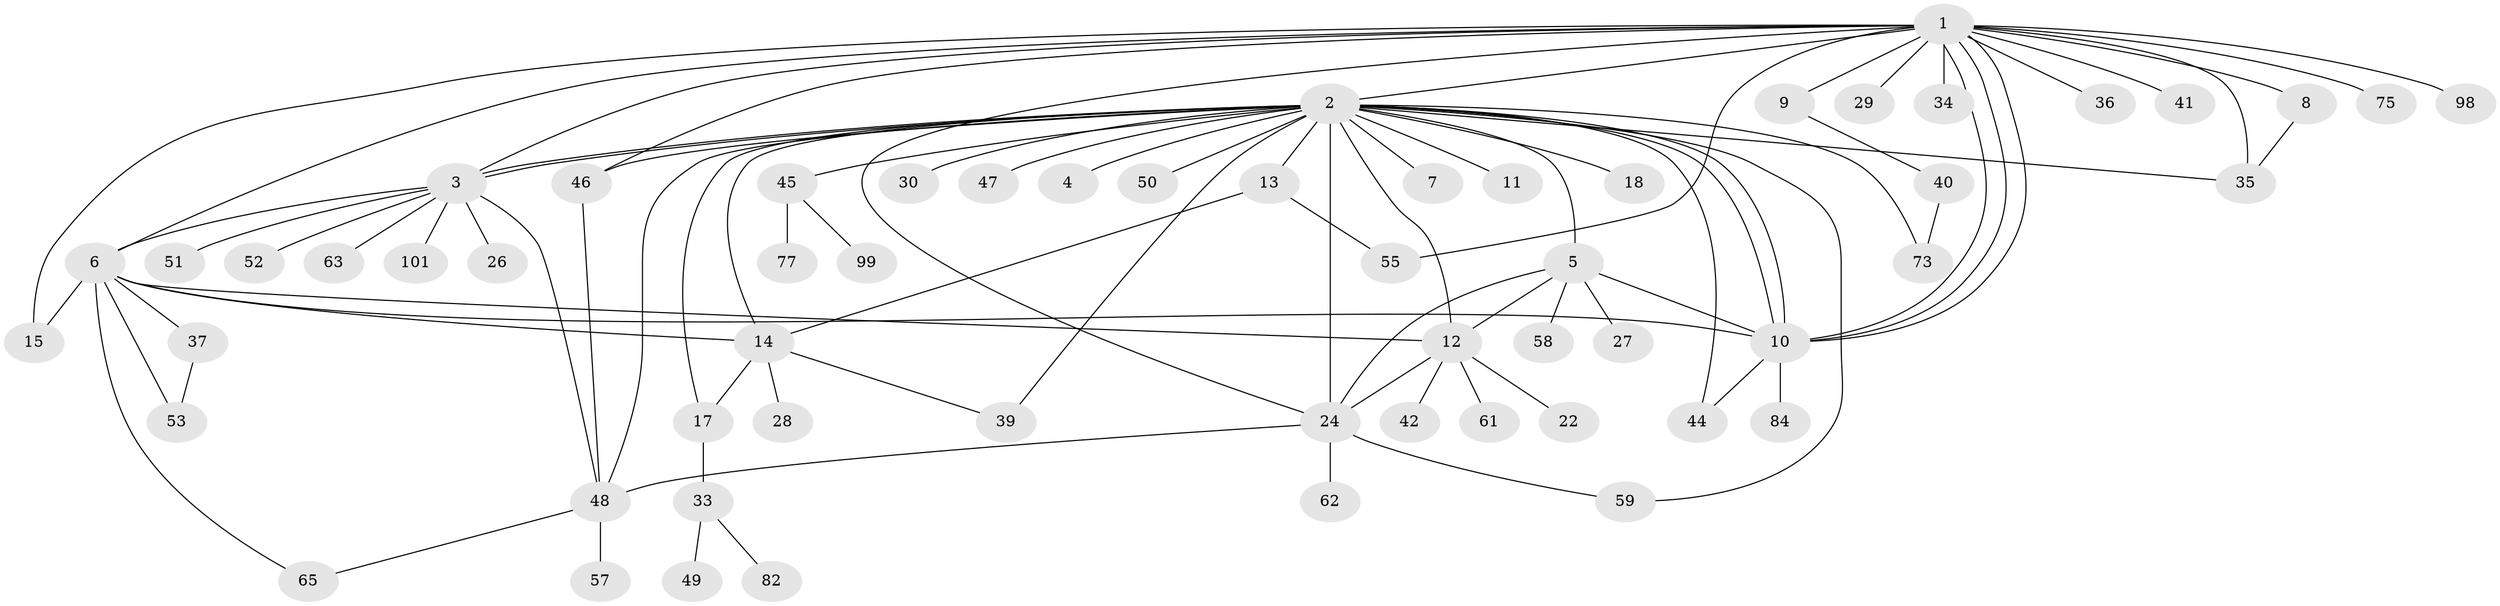 // original degree distribution, {19: 0.008403361344537815, 29: 0.008403361344537815, 10: 0.008403361344537815, 1: 0.5210084033613446, 11: 0.01680672268907563, 12: 0.008403361344537815, 2: 0.24369747899159663, 4: 0.06722689075630252, 9: 0.008403361344537815, 5: 0.025210084033613446, 3: 0.06722689075630252, 7: 0.01680672268907563}
// Generated by graph-tools (version 1.1) at 2025/18/03/04/25 18:18:03]
// undirected, 59 vertices, 89 edges
graph export_dot {
graph [start="1"]
  node [color=gray90,style=filled];
  1;
  2 [super="+56"];
  3;
  4;
  5 [super="+110+85+107+69+20+25"];
  6 [super="+74+111+90+21"];
  7;
  8;
  9 [super="+67+19"];
  10;
  11;
  12 [super="+16"];
  13;
  14 [super="+31+70+79+108"];
  15 [super="+94"];
  17 [super="+83+109"];
  18 [super="+88"];
  22 [super="+112"];
  24 [super="+72+97+76+91"];
  26;
  27 [super="+38"];
  28;
  29 [super="+81"];
  30;
  33;
  34;
  35 [super="+102+60"];
  36;
  37 [super="+106+43"];
  39;
  40 [super="+64"];
  41 [super="+93"];
  42;
  44 [super="+68"];
  45;
  46 [super="+95+100"];
  47;
  48 [super="+54+96+71"];
  49;
  50;
  51;
  52;
  53;
  55;
  57;
  58;
  59;
  61;
  62;
  63;
  65 [super="+66"];
  73;
  75;
  77;
  82;
  84;
  98;
  99;
  101;
  1 -- 2;
  1 -- 3;
  1 -- 6;
  1 -- 8;
  1 -- 9;
  1 -- 10;
  1 -- 10;
  1 -- 10;
  1 -- 15;
  1 -- 29;
  1 -- 34;
  1 -- 35;
  1 -- 36;
  1 -- 41;
  1 -- 46;
  1 -- 55;
  1 -- 75;
  1 -- 98;
  1 -- 24;
  2 -- 3;
  2 -- 3;
  2 -- 4;
  2 -- 5 [weight=2];
  2 -- 7;
  2 -- 10;
  2 -- 10;
  2 -- 11;
  2 -- 12;
  2 -- 13;
  2 -- 14;
  2 -- 17;
  2 -- 18;
  2 -- 30;
  2 -- 35;
  2 -- 39;
  2 -- 45;
  2 -- 47;
  2 -- 50;
  2 -- 59;
  2 -- 73;
  2 -- 44;
  2 -- 24 [weight=2];
  2 -- 46;
  2 -- 48;
  3 -- 6;
  3 -- 26;
  3 -- 51;
  3 -- 52;
  3 -- 63;
  3 -- 101;
  3 -- 48;
  5 -- 24;
  5 -- 27;
  5 -- 58;
  5 -- 10;
  5 -- 12;
  6 -- 10;
  6 -- 12;
  6 -- 53;
  6 -- 65;
  6 -- 15;
  6 -- 37;
  6 -- 14;
  8 -- 35;
  9 -- 40;
  10 -- 44;
  10 -- 84;
  12 -- 42;
  12 -- 61;
  12 -- 24;
  12 -- 22;
  13 -- 14;
  13 -- 55;
  14 -- 17;
  14 -- 28;
  14 -- 39;
  17 -- 33;
  24 -- 59;
  24 -- 62;
  24 -- 48;
  33 -- 49;
  33 -- 82;
  37 -- 53;
  40 -- 73;
  45 -- 77;
  45 -- 99;
  46 -- 48;
  48 -- 57;
  48 -- 65;
}
